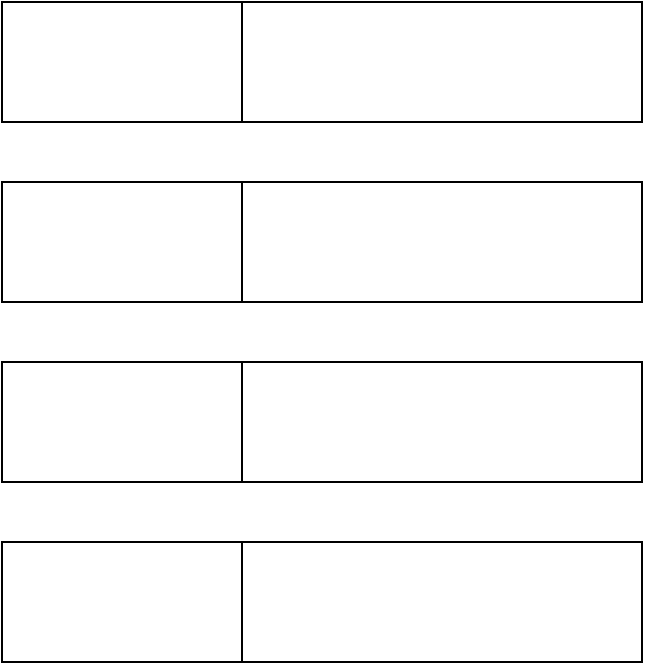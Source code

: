 <mxfile version="26.2.10">
  <diagram name="Seite-1" id="jW_Ev9PfmGsdIHceFEIm">
    <mxGraphModel dx="1418" dy="755" grid="1" gridSize="10" guides="1" tooltips="1" connect="1" arrows="1" fold="1" page="1" pageScale="1" pageWidth="827" pageHeight="1169" math="0" shadow="0">
      <root>
        <mxCell id="0" />
        <mxCell id="1" parent="0" />
        <mxCell id="Fc6nXALGjgbMEP9GJVV0-1" value="" style="rounded=0;whiteSpace=wrap;html=1;" vertex="1" parent="1">
          <mxGeometry x="260" y="280" width="320" height="60" as="geometry" />
        </mxCell>
        <mxCell id="Fc6nXALGjgbMEP9GJVV0-2" value="" style="rounded=0;whiteSpace=wrap;html=1;" vertex="1" parent="1">
          <mxGeometry x="260" y="280" width="120" height="60" as="geometry" />
        </mxCell>
        <mxCell id="Fc6nXALGjgbMEP9GJVV0-3" value="" style="rounded=0;whiteSpace=wrap;html=1;" vertex="1" parent="1">
          <mxGeometry x="260" y="370" width="320" height="60" as="geometry" />
        </mxCell>
        <mxCell id="Fc6nXALGjgbMEP9GJVV0-4" value="" style="rounded=0;whiteSpace=wrap;html=1;" vertex="1" parent="1">
          <mxGeometry x="260" y="370" width="120" height="60" as="geometry" />
        </mxCell>
        <mxCell id="Fc6nXALGjgbMEP9GJVV0-5" value="" style="rounded=0;whiteSpace=wrap;html=1;" vertex="1" parent="1">
          <mxGeometry x="260" y="460" width="320" height="60" as="geometry" />
        </mxCell>
        <mxCell id="Fc6nXALGjgbMEP9GJVV0-6" value="" style="rounded=0;whiteSpace=wrap;html=1;" vertex="1" parent="1">
          <mxGeometry x="260" y="460" width="120" height="60" as="geometry" />
        </mxCell>
        <mxCell id="Fc6nXALGjgbMEP9GJVV0-7" value="" style="rounded=0;whiteSpace=wrap;html=1;" vertex="1" parent="1">
          <mxGeometry x="260" y="550" width="320" height="60" as="geometry" />
        </mxCell>
        <mxCell id="Fc6nXALGjgbMEP9GJVV0-8" value="" style="rounded=0;whiteSpace=wrap;html=1;" vertex="1" parent="1">
          <mxGeometry x="260" y="550" width="120" height="60" as="geometry" />
        </mxCell>
      </root>
    </mxGraphModel>
  </diagram>
</mxfile>

